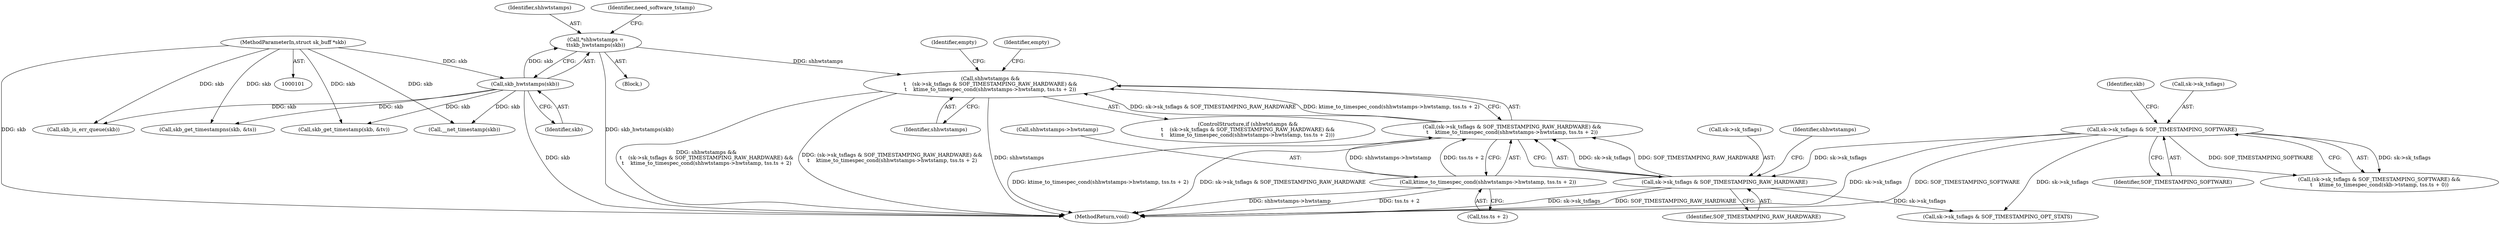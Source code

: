 digraph "0_linux_4ef1b2869447411ad3ef91ad7d4891a83c1a509a_2@pointer" {
"1000195" [label="(Call,shhwtstamps &&\n\t    (sk->sk_tsflags & SOF_TIMESTAMPING_RAW_HARDWARE) &&\n\t    ktime_to_timespec_cond(shhwtstamps->hwtstamp, tss.ts + 2))"];
"1000118" [label="(Call,*shhwtstamps =\n\t\tskb_hwtstamps(skb))"];
"1000120" [label="(Call,skb_hwtstamps(skb))"];
"1000104" [label="(MethodParameterIn,struct sk_buff *skb)"];
"1000197" [label="(Call,(sk->sk_tsflags & SOF_TIMESTAMPING_RAW_HARDWARE) &&\n\t    ktime_to_timespec_cond(shhwtstamps->hwtstamp, tss.ts + 2))"];
"1000198" [label="(Call,sk->sk_tsflags & SOF_TIMESTAMPING_RAW_HARDWARE)"];
"1000177" [label="(Call,sk->sk_tsflags & SOF_TIMESTAMPING_SOFTWARE)"];
"1000203" [label="(Call,ktime_to_timespec_cond(shhwtstamps->hwtstamp, tss.ts + 2))"];
"1000199" [label="(Call,sk->sk_tsflags)"];
"1000142" [label="(Call,skb_get_timestamp(skb, &tv))"];
"1000217" [label="(Identifier,empty)"];
"1000118" [label="(Call,*shhwtstamps =\n\t\tskb_hwtstamps(skb))"];
"1000213" [label="(Identifier,empty)"];
"1000130" [label="(Call,__net_timestamp(skb))"];
"1000119" [label="(Identifier,shhwtstamps)"];
"1000207" [label="(Call,tss.ts + 2)"];
"1000202" [label="(Identifier,SOF_TIMESTAMPING_RAW_HARDWARE)"];
"1000235" [label="(Call,sk->sk_tsflags & SOF_TIMESTAMPING_OPT_STATS)"];
"1000203" [label="(Call,ktime_to_timespec_cond(shhwtstamps->hwtstamp, tss.ts + 2))"];
"1000105" [label="(Block,)"];
"1000120" [label="(Call,skb_hwtstamps(skb))"];
"1000157" [label="(Call,skb_get_timestampns(skb, &ts))"];
"1000104" [label="(MethodParameterIn,struct sk_buff *skb)"];
"1000176" [label="(Call,(sk->sk_tsflags & SOF_TIMESTAMPING_SOFTWARE) &&\n\t    ktime_to_timespec_cond(skb->tstamp, tss.ts + 0))"];
"1000181" [label="(Identifier,SOF_TIMESTAMPING_SOFTWARE)"];
"1000198" [label="(Call,sk->sk_tsflags & SOF_TIMESTAMPING_RAW_HARDWARE)"];
"1000124" [label="(Identifier,need_software_tstamp)"];
"1000184" [label="(Identifier,skb)"];
"1000196" [label="(Identifier,shhwtstamps)"];
"1000178" [label="(Call,sk->sk_tsflags)"];
"1000177" [label="(Call,sk->sk_tsflags & SOF_TIMESTAMPING_SOFTWARE)"];
"1000204" [label="(Call,shhwtstamps->hwtstamp)"];
"1000205" [label="(Identifier,shhwtstamps)"];
"1000250" [label="(MethodReturn,void)"];
"1000197" [label="(Call,(sk->sk_tsflags & SOF_TIMESTAMPING_RAW_HARDWARE) &&\n\t    ktime_to_timespec_cond(shhwtstamps->hwtstamp, tss.ts + 2))"];
"1000121" [label="(Identifier,skb)"];
"1000195" [label="(Call,shhwtstamps &&\n\t    (sk->sk_tsflags & SOF_TIMESTAMPING_RAW_HARDWARE) &&\n\t    ktime_to_timespec_cond(shhwtstamps->hwtstamp, tss.ts + 2))"];
"1000194" [label="(ControlStructure,if (shhwtstamps &&\n\t    (sk->sk_tsflags & SOF_TIMESTAMPING_RAW_HARDWARE) &&\n\t    ktime_to_timespec_cond(shhwtstamps->hwtstamp, tss.ts + 2)))"];
"1000229" [label="(Call,skb_is_err_queue(skb))"];
"1000195" -> "1000194"  [label="AST: "];
"1000195" -> "1000196"  [label="CFG: "];
"1000195" -> "1000197"  [label="CFG: "];
"1000196" -> "1000195"  [label="AST: "];
"1000197" -> "1000195"  [label="AST: "];
"1000213" -> "1000195"  [label="CFG: "];
"1000217" -> "1000195"  [label="CFG: "];
"1000195" -> "1000250"  [label="DDG: shhwtstamps &&\n\t    (sk->sk_tsflags & SOF_TIMESTAMPING_RAW_HARDWARE) &&\n\t    ktime_to_timespec_cond(shhwtstamps->hwtstamp, tss.ts + 2)"];
"1000195" -> "1000250"  [label="DDG: (sk->sk_tsflags & SOF_TIMESTAMPING_RAW_HARDWARE) &&\n\t    ktime_to_timespec_cond(shhwtstamps->hwtstamp, tss.ts + 2)"];
"1000195" -> "1000250"  [label="DDG: shhwtstamps"];
"1000118" -> "1000195"  [label="DDG: shhwtstamps"];
"1000197" -> "1000195"  [label="DDG: sk->sk_tsflags & SOF_TIMESTAMPING_RAW_HARDWARE"];
"1000197" -> "1000195"  [label="DDG: ktime_to_timespec_cond(shhwtstamps->hwtstamp, tss.ts + 2)"];
"1000118" -> "1000105"  [label="AST: "];
"1000118" -> "1000120"  [label="CFG: "];
"1000119" -> "1000118"  [label="AST: "];
"1000120" -> "1000118"  [label="AST: "];
"1000124" -> "1000118"  [label="CFG: "];
"1000118" -> "1000250"  [label="DDG: skb_hwtstamps(skb)"];
"1000120" -> "1000118"  [label="DDG: skb"];
"1000120" -> "1000121"  [label="CFG: "];
"1000121" -> "1000120"  [label="AST: "];
"1000120" -> "1000250"  [label="DDG: skb"];
"1000104" -> "1000120"  [label="DDG: skb"];
"1000120" -> "1000130"  [label="DDG: skb"];
"1000120" -> "1000142"  [label="DDG: skb"];
"1000120" -> "1000157"  [label="DDG: skb"];
"1000120" -> "1000229"  [label="DDG: skb"];
"1000104" -> "1000101"  [label="AST: "];
"1000104" -> "1000250"  [label="DDG: skb"];
"1000104" -> "1000130"  [label="DDG: skb"];
"1000104" -> "1000142"  [label="DDG: skb"];
"1000104" -> "1000157"  [label="DDG: skb"];
"1000104" -> "1000229"  [label="DDG: skb"];
"1000197" -> "1000198"  [label="CFG: "];
"1000197" -> "1000203"  [label="CFG: "];
"1000198" -> "1000197"  [label="AST: "];
"1000203" -> "1000197"  [label="AST: "];
"1000197" -> "1000250"  [label="DDG: ktime_to_timespec_cond(shhwtstamps->hwtstamp, tss.ts + 2)"];
"1000197" -> "1000250"  [label="DDG: sk->sk_tsflags & SOF_TIMESTAMPING_RAW_HARDWARE"];
"1000198" -> "1000197"  [label="DDG: sk->sk_tsflags"];
"1000198" -> "1000197"  [label="DDG: SOF_TIMESTAMPING_RAW_HARDWARE"];
"1000203" -> "1000197"  [label="DDG: shhwtstamps->hwtstamp"];
"1000203" -> "1000197"  [label="DDG: tss.ts + 2"];
"1000198" -> "1000202"  [label="CFG: "];
"1000199" -> "1000198"  [label="AST: "];
"1000202" -> "1000198"  [label="AST: "];
"1000205" -> "1000198"  [label="CFG: "];
"1000198" -> "1000250"  [label="DDG: sk->sk_tsflags"];
"1000198" -> "1000250"  [label="DDG: SOF_TIMESTAMPING_RAW_HARDWARE"];
"1000177" -> "1000198"  [label="DDG: sk->sk_tsflags"];
"1000198" -> "1000235"  [label="DDG: sk->sk_tsflags"];
"1000177" -> "1000176"  [label="AST: "];
"1000177" -> "1000181"  [label="CFG: "];
"1000178" -> "1000177"  [label="AST: "];
"1000181" -> "1000177"  [label="AST: "];
"1000184" -> "1000177"  [label="CFG: "];
"1000176" -> "1000177"  [label="CFG: "];
"1000177" -> "1000250"  [label="DDG: SOF_TIMESTAMPING_SOFTWARE"];
"1000177" -> "1000250"  [label="DDG: sk->sk_tsflags"];
"1000177" -> "1000176"  [label="DDG: sk->sk_tsflags"];
"1000177" -> "1000176"  [label="DDG: SOF_TIMESTAMPING_SOFTWARE"];
"1000177" -> "1000235"  [label="DDG: sk->sk_tsflags"];
"1000203" -> "1000207"  [label="CFG: "];
"1000204" -> "1000203"  [label="AST: "];
"1000207" -> "1000203"  [label="AST: "];
"1000203" -> "1000250"  [label="DDG: tss.ts + 2"];
"1000203" -> "1000250"  [label="DDG: shhwtstamps->hwtstamp"];
}
